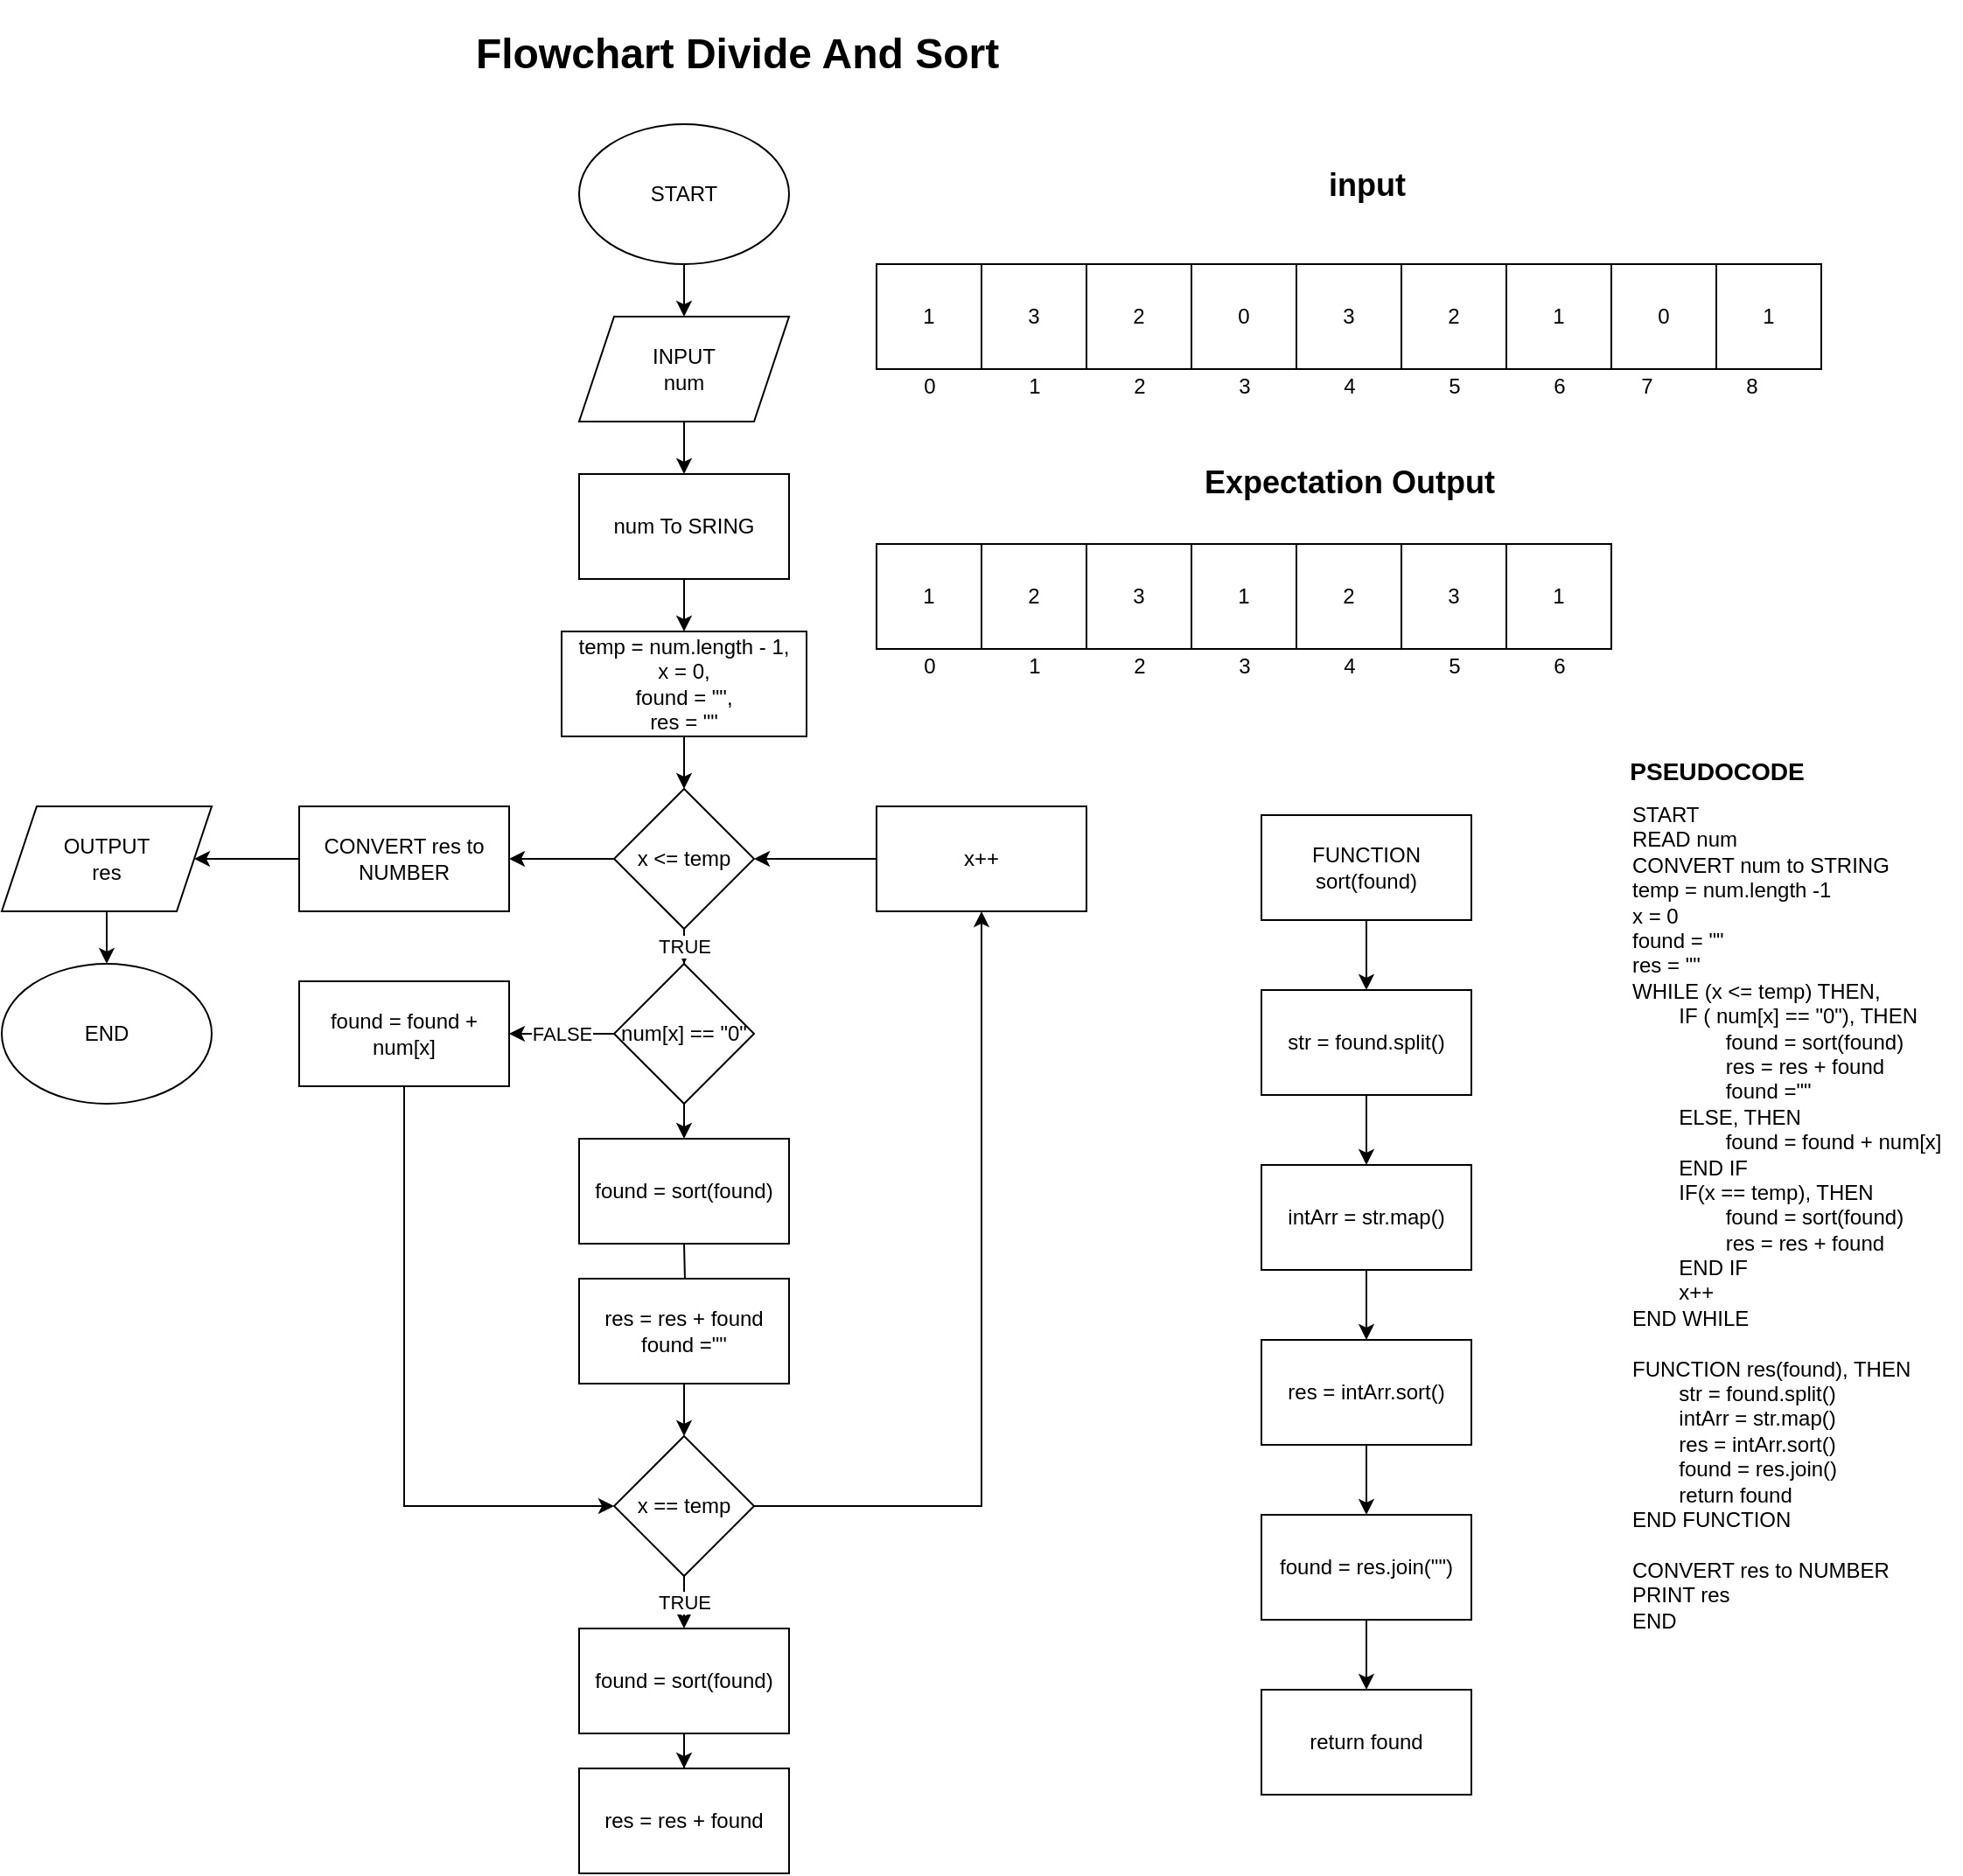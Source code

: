 <mxfile version="16.4.3" type="device"><diagram id="HBcNJFHiYjUddKxgD_QO" name="Page-1"><mxGraphModel dx="1021" dy="500" grid="1" gridSize="10" guides="1" tooltips="1" connect="1" arrows="1" fold="1" page="1" pageScale="1" pageWidth="850" pageHeight="1100" math="0" shadow="0"><root><mxCell id="0"/><mxCell id="1" parent="0"/><mxCell id="XzbsaBfPPzI9dk9W-SNY-57" style="edgeStyle=orthogonalEdgeStyle;rounded=0;orthogonalLoop=1;jettySize=auto;html=1;" parent="1" source="XzbsaBfPPzI9dk9W-SNY-1" target="XzbsaBfPPzI9dk9W-SNY-3" edge="1"><mxGeometry relative="1" as="geometry"/></mxCell><mxCell id="XzbsaBfPPzI9dk9W-SNY-1" value="START" style="ellipse;whiteSpace=wrap;html=1;" parent="1" vertex="1"><mxGeometry x="400" y="80" width="120" height="80" as="geometry"/></mxCell><mxCell id="XzbsaBfPPzI9dk9W-SNY-58" style="edgeStyle=orthogonalEdgeStyle;rounded=0;orthogonalLoop=1;jettySize=auto;html=1;" parent="1" source="XzbsaBfPPzI9dk9W-SNY-3" target="XzbsaBfPPzI9dk9W-SNY-4" edge="1"><mxGeometry relative="1" as="geometry"/></mxCell><mxCell id="XzbsaBfPPzI9dk9W-SNY-3" value="INPUT&lt;br&gt;num" style="shape=parallelogram;perimeter=parallelogramPerimeter;whiteSpace=wrap;html=1;fixedSize=1;" parent="1" vertex="1"><mxGeometry x="400" y="190" width="120" height="60" as="geometry"/></mxCell><mxCell id="XzbsaBfPPzI9dk9W-SNY-59" style="edgeStyle=orthogonalEdgeStyle;rounded=0;orthogonalLoop=1;jettySize=auto;html=1;entryX=0.5;entryY=0;entryDx=0;entryDy=0;" parent="1" source="XzbsaBfPPzI9dk9W-SNY-4" target="XzbsaBfPPzI9dk9W-SNY-5" edge="1"><mxGeometry relative="1" as="geometry"/></mxCell><mxCell id="XzbsaBfPPzI9dk9W-SNY-4" value="num To SRING" style="rounded=0;whiteSpace=wrap;html=1;" parent="1" vertex="1"><mxGeometry x="400" y="280" width="120" height="60" as="geometry"/></mxCell><mxCell id="XzbsaBfPPzI9dk9W-SNY-62" style="edgeStyle=orthogonalEdgeStyle;rounded=0;orthogonalLoop=1;jettySize=auto;html=1;" parent="1" source="XzbsaBfPPzI9dk9W-SNY-5" target="XzbsaBfPPzI9dk9W-SNY-60" edge="1"><mxGeometry relative="1" as="geometry"/></mxCell><mxCell id="XzbsaBfPPzI9dk9W-SNY-5" value="temp = num.length - 1,&lt;br&gt;x = 0,&lt;br&gt;found = &quot;&quot;,&lt;br&gt;res = &quot;&quot;" style="rounded=0;whiteSpace=wrap;html=1;" parent="1" vertex="1"><mxGeometry x="390" y="370" width="140" height="60" as="geometry"/></mxCell><mxCell id="XzbsaBfPPzI9dk9W-SNY-19" value="1" style="whiteSpace=wrap;html=1;aspect=fixed;" parent="1" vertex="1"><mxGeometry x="570" y="160" width="60" height="60" as="geometry"/></mxCell><mxCell id="XzbsaBfPPzI9dk9W-SNY-20" value="3" style="whiteSpace=wrap;html=1;aspect=fixed;" parent="1" vertex="1"><mxGeometry x="630" y="160" width="60" height="60" as="geometry"/></mxCell><mxCell id="XzbsaBfPPzI9dk9W-SNY-21" value="2" style="whiteSpace=wrap;html=1;aspect=fixed;" parent="1" vertex="1"><mxGeometry x="690" y="160" width="60" height="60" as="geometry"/></mxCell><mxCell id="XzbsaBfPPzI9dk9W-SNY-22" value="0" style="whiteSpace=wrap;html=1;aspect=fixed;" parent="1" vertex="1"><mxGeometry x="750" y="160" width="60" height="60" as="geometry"/></mxCell><mxCell id="XzbsaBfPPzI9dk9W-SNY-23" value="3" style="whiteSpace=wrap;html=1;aspect=fixed;" parent="1" vertex="1"><mxGeometry x="810" y="160" width="60" height="60" as="geometry"/></mxCell><mxCell id="XzbsaBfPPzI9dk9W-SNY-24" value="2" style="whiteSpace=wrap;html=1;aspect=fixed;" parent="1" vertex="1"><mxGeometry x="870" y="160" width="60" height="60" as="geometry"/></mxCell><mxCell id="XzbsaBfPPzI9dk9W-SNY-25" value="1" style="whiteSpace=wrap;html=1;aspect=fixed;" parent="1" vertex="1"><mxGeometry x="930" y="160" width="60" height="60" as="geometry"/></mxCell><mxCell id="XzbsaBfPPzI9dk9W-SNY-26" value="0" style="whiteSpace=wrap;html=1;aspect=fixed;" parent="1" vertex="1"><mxGeometry x="990" y="160" width="60" height="60" as="geometry"/></mxCell><mxCell id="XzbsaBfPPzI9dk9W-SNY-27" value="1" style="whiteSpace=wrap;html=1;aspect=fixed;" parent="1" vertex="1"><mxGeometry x="1050" y="160" width="60" height="60" as="geometry"/></mxCell><mxCell id="XzbsaBfPPzI9dk9W-SNY-28" value="0" style="text;html=1;align=center;verticalAlign=middle;resizable=0;points=[];autosize=1;strokeColor=none;fillColor=none;" parent="1" vertex="1"><mxGeometry x="590" y="220" width="20" height="20" as="geometry"/></mxCell><mxCell id="XzbsaBfPPzI9dk9W-SNY-29" value="1" style="text;html=1;align=center;verticalAlign=middle;resizable=0;points=[];autosize=1;strokeColor=none;fillColor=none;" parent="1" vertex="1"><mxGeometry x="650" y="220" width="20" height="20" as="geometry"/></mxCell><mxCell id="XzbsaBfPPzI9dk9W-SNY-30" value="2" style="text;html=1;align=center;verticalAlign=middle;resizable=0;points=[];autosize=1;strokeColor=none;fillColor=none;" parent="1" vertex="1"><mxGeometry x="710" y="220" width="20" height="20" as="geometry"/></mxCell><mxCell id="XzbsaBfPPzI9dk9W-SNY-31" value="3" style="text;html=1;align=center;verticalAlign=middle;resizable=0;points=[];autosize=1;strokeColor=none;fillColor=none;" parent="1" vertex="1"><mxGeometry x="770" y="220" width="20" height="20" as="geometry"/></mxCell><mxCell id="XzbsaBfPPzI9dk9W-SNY-32" value="4" style="text;html=1;align=center;verticalAlign=middle;resizable=0;points=[];autosize=1;strokeColor=none;fillColor=none;" parent="1" vertex="1"><mxGeometry x="830" y="220" width="20" height="20" as="geometry"/></mxCell><mxCell id="XzbsaBfPPzI9dk9W-SNY-33" value="5" style="text;html=1;align=center;verticalAlign=middle;resizable=0;points=[];autosize=1;strokeColor=none;fillColor=none;" parent="1" vertex="1"><mxGeometry x="890" y="220" width="20" height="20" as="geometry"/></mxCell><mxCell id="XzbsaBfPPzI9dk9W-SNY-34" value="6" style="text;html=1;align=center;verticalAlign=middle;resizable=0;points=[];autosize=1;strokeColor=none;fillColor=none;" parent="1" vertex="1"><mxGeometry x="950" y="220" width="20" height="20" as="geometry"/></mxCell><mxCell id="XzbsaBfPPzI9dk9W-SNY-35" value="7" style="text;html=1;align=center;verticalAlign=middle;resizable=0;points=[];autosize=1;strokeColor=none;fillColor=none;" parent="1" vertex="1"><mxGeometry x="1000" y="220" width="20" height="20" as="geometry"/></mxCell><mxCell id="XzbsaBfPPzI9dk9W-SNY-36" value="8" style="text;html=1;align=center;verticalAlign=middle;resizable=0;points=[];autosize=1;strokeColor=none;fillColor=none;" parent="1" vertex="1"><mxGeometry x="1060" y="220" width="20" height="20" as="geometry"/></mxCell><mxCell id="XzbsaBfPPzI9dk9W-SNY-37" value="&lt;h2&gt;input&lt;/h2&gt;" style="text;html=1;align=center;verticalAlign=middle;resizable=0;points=[];autosize=1;strokeColor=none;fillColor=none;" parent="1" vertex="1"><mxGeometry x="820" y="90" width="60" height="50" as="geometry"/></mxCell><mxCell id="XzbsaBfPPzI9dk9W-SNY-38" value="&lt;h2&gt;Expectation Output&lt;/h2&gt;" style="text;html=1;align=center;verticalAlign=middle;resizable=0;points=[];autosize=1;strokeColor=none;fillColor=none;" parent="1" vertex="1"><mxGeometry x="750" y="260" width="180" height="50" as="geometry"/></mxCell><mxCell id="XzbsaBfPPzI9dk9W-SNY-39" value="1" style="whiteSpace=wrap;html=1;aspect=fixed;" parent="1" vertex="1"><mxGeometry x="570" y="320" width="60" height="60" as="geometry"/></mxCell><mxCell id="XzbsaBfPPzI9dk9W-SNY-40" value="2" style="whiteSpace=wrap;html=1;aspect=fixed;" parent="1" vertex="1"><mxGeometry x="630" y="320" width="60" height="60" as="geometry"/></mxCell><mxCell id="XzbsaBfPPzI9dk9W-SNY-41" value="3" style="whiteSpace=wrap;html=1;aspect=fixed;" parent="1" vertex="1"><mxGeometry x="690" y="320" width="60" height="60" as="geometry"/></mxCell><mxCell id="XzbsaBfPPzI9dk9W-SNY-42" value="1" style="whiteSpace=wrap;html=1;aspect=fixed;" parent="1" vertex="1"><mxGeometry x="750" y="320" width="60" height="60" as="geometry"/></mxCell><mxCell id="XzbsaBfPPzI9dk9W-SNY-43" value="2" style="whiteSpace=wrap;html=1;aspect=fixed;" parent="1" vertex="1"><mxGeometry x="810" y="320" width="60" height="60" as="geometry"/></mxCell><mxCell id="XzbsaBfPPzI9dk9W-SNY-44" value="3" style="whiteSpace=wrap;html=1;aspect=fixed;" parent="1" vertex="1"><mxGeometry x="870" y="320" width="60" height="60" as="geometry"/></mxCell><mxCell id="XzbsaBfPPzI9dk9W-SNY-45" value="1" style="whiteSpace=wrap;html=1;aspect=fixed;" parent="1" vertex="1"><mxGeometry x="930" y="320" width="60" height="60" as="geometry"/></mxCell><mxCell id="XzbsaBfPPzI9dk9W-SNY-48" value="0" style="text;html=1;align=center;verticalAlign=middle;resizable=0;points=[];autosize=1;strokeColor=none;fillColor=none;" parent="1" vertex="1"><mxGeometry x="590" y="380" width="20" height="20" as="geometry"/></mxCell><mxCell id="XzbsaBfPPzI9dk9W-SNY-49" value="1" style="text;html=1;align=center;verticalAlign=middle;resizable=0;points=[];autosize=1;strokeColor=none;fillColor=none;" parent="1" vertex="1"><mxGeometry x="650" y="380" width="20" height="20" as="geometry"/></mxCell><mxCell id="XzbsaBfPPzI9dk9W-SNY-50" value="2" style="text;html=1;align=center;verticalAlign=middle;resizable=0;points=[];autosize=1;strokeColor=none;fillColor=none;" parent="1" vertex="1"><mxGeometry x="710" y="380" width="20" height="20" as="geometry"/></mxCell><mxCell id="XzbsaBfPPzI9dk9W-SNY-51" value="3" style="text;html=1;align=center;verticalAlign=middle;resizable=0;points=[];autosize=1;strokeColor=none;fillColor=none;" parent="1" vertex="1"><mxGeometry x="770" y="380" width="20" height="20" as="geometry"/></mxCell><mxCell id="XzbsaBfPPzI9dk9W-SNY-52" value="4" style="text;html=1;align=center;verticalAlign=middle;resizable=0;points=[];autosize=1;strokeColor=none;fillColor=none;" parent="1" vertex="1"><mxGeometry x="830" y="380" width="20" height="20" as="geometry"/></mxCell><mxCell id="XzbsaBfPPzI9dk9W-SNY-53" value="5" style="text;html=1;align=center;verticalAlign=middle;resizable=0;points=[];autosize=1;strokeColor=none;fillColor=none;" parent="1" vertex="1"><mxGeometry x="890" y="380" width="20" height="20" as="geometry"/></mxCell><mxCell id="XzbsaBfPPzI9dk9W-SNY-54" value="6" style="text;html=1;align=center;verticalAlign=middle;resizable=0;points=[];autosize=1;strokeColor=none;fillColor=none;" parent="1" vertex="1"><mxGeometry x="950" y="380" width="20" height="20" as="geometry"/></mxCell><mxCell id="XzbsaBfPPzI9dk9W-SNY-63" value="TRUE" style="edgeStyle=orthogonalEdgeStyle;rounded=0;orthogonalLoop=1;jettySize=auto;html=1;" parent="1" source="XzbsaBfPPzI9dk9W-SNY-60" target="XzbsaBfPPzI9dk9W-SNY-61" edge="1"><mxGeometry relative="1" as="geometry"/></mxCell><mxCell id="flxnvitVwx1vmFmU1Dak-21" style="edgeStyle=orthogonalEdgeStyle;rounded=0;orthogonalLoop=1;jettySize=auto;html=1;" edge="1" parent="1" source="XzbsaBfPPzI9dk9W-SNY-60" target="flxnvitVwx1vmFmU1Dak-17"><mxGeometry relative="1" as="geometry"/></mxCell><mxCell id="XzbsaBfPPzI9dk9W-SNY-60" value="x &amp;lt;= temp" style="rhombus;whiteSpace=wrap;html=1;" parent="1" vertex="1"><mxGeometry x="420" y="460" width="80" height="80" as="geometry"/></mxCell><mxCell id="XzbsaBfPPzI9dk9W-SNY-67" value="FALSE" style="edgeStyle=orthogonalEdgeStyle;rounded=0;orthogonalLoop=1;jettySize=auto;html=1;" parent="1" source="XzbsaBfPPzI9dk9W-SNY-61" target="XzbsaBfPPzI9dk9W-SNY-65" edge="1"><mxGeometry relative="1" as="geometry"/></mxCell><mxCell id="XzbsaBfPPzI9dk9W-SNY-70" style="edgeStyle=orthogonalEdgeStyle;rounded=0;orthogonalLoop=1;jettySize=auto;html=1;entryX=0.5;entryY=0;entryDx=0;entryDy=0;" parent="1" source="XzbsaBfPPzI9dk9W-SNY-61" edge="1"><mxGeometry relative="1" as="geometry"><mxPoint x="460" y="660" as="targetPoint"/></mxGeometry></mxCell><mxCell id="XzbsaBfPPzI9dk9W-SNY-61" value="num[x] == &quot;0&quot;" style="rhombus;whiteSpace=wrap;html=1;" parent="1" vertex="1"><mxGeometry x="420" y="560" width="80" height="80" as="geometry"/></mxCell><mxCell id="XzbsaBfPPzI9dk9W-SNY-79" style="edgeStyle=orthogonalEdgeStyle;rounded=0;orthogonalLoop=1;jettySize=auto;html=1;entryX=0;entryY=0.5;entryDx=0;entryDy=0;" parent="1" source="XzbsaBfPPzI9dk9W-SNY-65" target="XzbsaBfPPzI9dk9W-SNY-73" edge="1"><mxGeometry relative="1" as="geometry"><Array as="points"><mxPoint x="300" y="870"/></Array></mxGeometry></mxCell><mxCell id="XzbsaBfPPzI9dk9W-SNY-65" value="found = found + num[x]" style="rounded=0;whiteSpace=wrap;html=1;" parent="1" vertex="1"><mxGeometry x="240" y="570" width="120" height="60" as="geometry"/></mxCell><mxCell id="XzbsaBfPPzI9dk9W-SNY-72" style="edgeStyle=orthogonalEdgeStyle;rounded=0;orthogonalLoop=1;jettySize=auto;html=1;" parent="1" target="XzbsaBfPPzI9dk9W-SNY-71" edge="1"><mxGeometry relative="1" as="geometry"><mxPoint x="460" y="720" as="sourcePoint"/></mxGeometry></mxCell><mxCell id="XzbsaBfPPzI9dk9W-SNY-80" style="edgeStyle=orthogonalEdgeStyle;rounded=0;orthogonalLoop=1;jettySize=auto;html=1;entryX=0.5;entryY=0;entryDx=0;entryDy=0;" parent="1" source="XzbsaBfPPzI9dk9W-SNY-71" target="XzbsaBfPPzI9dk9W-SNY-73" edge="1"><mxGeometry relative="1" as="geometry"/></mxCell><mxCell id="XzbsaBfPPzI9dk9W-SNY-71" value="res = res + found&lt;br&gt;found =&quot;&quot;" style="rounded=0;whiteSpace=wrap;html=1;" parent="1" vertex="1"><mxGeometry x="400" y="740" width="120" height="60" as="geometry"/></mxCell><mxCell id="XzbsaBfPPzI9dk9W-SNY-77" value="TRUE" style="edgeStyle=orthogonalEdgeStyle;rounded=0;orthogonalLoop=1;jettySize=auto;html=1;" parent="1" source="XzbsaBfPPzI9dk9W-SNY-73" target="XzbsaBfPPzI9dk9W-SNY-75" edge="1"><mxGeometry relative="1" as="geometry"/></mxCell><mxCell id="XzbsaBfPPzI9dk9W-SNY-82" style="edgeStyle=orthogonalEdgeStyle;rounded=0;orthogonalLoop=1;jettySize=auto;html=1;" parent="1" source="XzbsaBfPPzI9dk9W-SNY-73" target="XzbsaBfPPzI9dk9W-SNY-81" edge="1"><mxGeometry relative="1" as="geometry"/></mxCell><mxCell id="XzbsaBfPPzI9dk9W-SNY-73" value="x == temp" style="rhombus;whiteSpace=wrap;html=1;" parent="1" vertex="1"><mxGeometry x="420" y="830" width="80" height="80" as="geometry"/></mxCell><mxCell id="XzbsaBfPPzI9dk9W-SNY-78" style="edgeStyle=orthogonalEdgeStyle;rounded=0;orthogonalLoop=1;jettySize=auto;html=1;" parent="1" source="XzbsaBfPPzI9dk9W-SNY-75" target="XzbsaBfPPzI9dk9W-SNY-76" edge="1"><mxGeometry relative="1" as="geometry"/></mxCell><mxCell id="XzbsaBfPPzI9dk9W-SNY-75" value="found = sort(found)" style="rounded=0;whiteSpace=wrap;html=1;" parent="1" vertex="1"><mxGeometry x="400" y="940" width="120" height="60" as="geometry"/></mxCell><mxCell id="XzbsaBfPPzI9dk9W-SNY-76" value="res = res + found&lt;br&gt;" style="rounded=0;whiteSpace=wrap;html=1;" parent="1" vertex="1"><mxGeometry x="400" y="1020" width="120" height="60" as="geometry"/></mxCell><mxCell id="XzbsaBfPPzI9dk9W-SNY-83" style="edgeStyle=orthogonalEdgeStyle;rounded=0;orthogonalLoop=1;jettySize=auto;html=1;entryX=1;entryY=0.5;entryDx=0;entryDy=0;" parent="1" source="XzbsaBfPPzI9dk9W-SNY-81" target="XzbsaBfPPzI9dk9W-SNY-60" edge="1"><mxGeometry relative="1" as="geometry"/></mxCell><mxCell id="XzbsaBfPPzI9dk9W-SNY-81" value="x++" style="rounded=0;whiteSpace=wrap;html=1;" parent="1" vertex="1"><mxGeometry x="570" y="470" width="120" height="60" as="geometry"/></mxCell><mxCell id="XzbsaBfPPzI9dk9W-SNY-89" value="&lt;h1&gt;Flowchart Divide And Sort&lt;/h1&gt;" style="text;html=1;align=center;verticalAlign=middle;resizable=0;points=[];autosize=1;strokeColor=none;fillColor=none;" parent="1" vertex="1"><mxGeometry x="335" y="15" width="310" height="50" as="geometry"/></mxCell><mxCell id="flxnvitVwx1vmFmU1Dak-1" value="found = sort(found)" style="rounded=0;whiteSpace=wrap;html=1;" vertex="1" parent="1"><mxGeometry x="400" y="660" width="120" height="60" as="geometry"/></mxCell><mxCell id="flxnvitVwx1vmFmU1Dak-9" style="edgeStyle=orthogonalEdgeStyle;rounded=0;orthogonalLoop=1;jettySize=auto;html=1;" edge="1" parent="1" source="flxnvitVwx1vmFmU1Dak-3" target="flxnvitVwx1vmFmU1Dak-4"><mxGeometry relative="1" as="geometry"/></mxCell><mxCell id="flxnvitVwx1vmFmU1Dak-3" value="FUNCTION&lt;br&gt;sort(found)" style="rounded=0;whiteSpace=wrap;html=1;" vertex="1" parent="1"><mxGeometry x="790" y="475" width="120" height="60" as="geometry"/></mxCell><mxCell id="flxnvitVwx1vmFmU1Dak-10" style="edgeStyle=orthogonalEdgeStyle;rounded=0;orthogonalLoop=1;jettySize=auto;html=1;" edge="1" parent="1" source="flxnvitVwx1vmFmU1Dak-4" target="flxnvitVwx1vmFmU1Dak-5"><mxGeometry relative="1" as="geometry"/></mxCell><mxCell id="flxnvitVwx1vmFmU1Dak-4" value="str = found.split()" style="rounded=0;whiteSpace=wrap;html=1;" vertex="1" parent="1"><mxGeometry x="790" y="575" width="120" height="60" as="geometry"/></mxCell><mxCell id="flxnvitVwx1vmFmU1Dak-11" style="edgeStyle=orthogonalEdgeStyle;rounded=0;orthogonalLoop=1;jettySize=auto;html=1;" edge="1" parent="1" source="flxnvitVwx1vmFmU1Dak-5" target="flxnvitVwx1vmFmU1Dak-6"><mxGeometry relative="1" as="geometry"/></mxCell><mxCell id="flxnvitVwx1vmFmU1Dak-5" value="intArr = str.map()" style="rounded=0;whiteSpace=wrap;html=1;" vertex="1" parent="1"><mxGeometry x="790" y="675" width="120" height="60" as="geometry"/></mxCell><mxCell id="flxnvitVwx1vmFmU1Dak-12" style="edgeStyle=orthogonalEdgeStyle;rounded=0;orthogonalLoop=1;jettySize=auto;html=1;" edge="1" parent="1" source="flxnvitVwx1vmFmU1Dak-6" target="flxnvitVwx1vmFmU1Dak-7"><mxGeometry relative="1" as="geometry"/></mxCell><mxCell id="flxnvitVwx1vmFmU1Dak-6" value="res = intArr.sort()" style="rounded=0;whiteSpace=wrap;html=1;" vertex="1" parent="1"><mxGeometry x="790" y="775" width="120" height="60" as="geometry"/></mxCell><mxCell id="flxnvitVwx1vmFmU1Dak-13" style="edgeStyle=orthogonalEdgeStyle;rounded=0;orthogonalLoop=1;jettySize=auto;html=1;" edge="1" parent="1" source="flxnvitVwx1vmFmU1Dak-7" target="flxnvitVwx1vmFmU1Dak-8"><mxGeometry relative="1" as="geometry"/></mxCell><mxCell id="flxnvitVwx1vmFmU1Dak-7" value="found = res.join(&quot;&quot;)" style="whiteSpace=wrap;html=1;" vertex="1" parent="1"><mxGeometry x="790" y="875" width="120" height="60" as="geometry"/></mxCell><mxCell id="flxnvitVwx1vmFmU1Dak-8" value="return found" style="rounded=0;whiteSpace=wrap;html=1;" vertex="1" parent="1"><mxGeometry x="790" y="975" width="120" height="60" as="geometry"/></mxCell><mxCell id="flxnvitVwx1vmFmU1Dak-14" value="&lt;h3&gt;PSEUDOCODE&lt;/h3&gt;" style="text;html=1;align=center;verticalAlign=middle;resizable=0;points=[];autosize=1;strokeColor=none;fillColor=none;" vertex="1" parent="1"><mxGeometry x="990" y="425" width="120" height="50" as="geometry"/></mxCell><mxCell id="flxnvitVwx1vmFmU1Dak-15" value="START&lt;br&gt;&lt;div&gt;READ num&lt;/div&gt;&lt;div&gt;CONVERT num to STRING&lt;/div&gt;&lt;div&gt;temp = num.length -1&lt;/div&gt;&lt;div&gt;x = 0&lt;/div&gt;&lt;div&gt;found = &quot;&quot;&lt;/div&gt;&lt;div&gt;res = &quot;&quot;&lt;/div&gt;&lt;div&gt;WHILE (x &amp;lt;= temp) THEN,&lt;/div&gt;&lt;div&gt;&lt;span style=&quot;white-space: pre&quot;&gt;&#9;&lt;/span&gt;IF ( num[x] == &quot;0&quot;), THEN&lt;br&gt;&lt;/div&gt;&lt;span style=&quot;white-space: pre&quot;&gt;&#9;&lt;span style=&quot;white-space: pre&quot;&gt;&#9;&lt;/span&gt;&lt;/span&gt;&lt;span&gt;found = sort(found)&lt;/span&gt;&lt;br&gt;&lt;span style=&quot;white-space: pre&quot;&gt;&#9;&lt;span style=&quot;white-space: pre&quot;&gt;&#9;&lt;/span&gt;&lt;/span&gt;&lt;span&gt;res = res + found&lt;/span&gt;&lt;br&gt;&lt;div&gt;&lt;span style=&quot;white-space: pre&quot;&gt;&#9;&lt;span style=&quot;white-space: pre&quot;&gt;&#9;&lt;/span&gt;&lt;/span&gt;found =&quot;&quot;&lt;/div&gt;&lt;div&gt;&lt;span style=&quot;white-space: pre&quot;&gt;&#9;&lt;/span&gt;ELSE, THEN&lt;br&gt;&lt;/div&gt;&lt;div&gt;&lt;span style=&quot;white-space: pre&quot;&gt;&#9;&lt;span style=&quot;white-space: pre&quot;&gt;&#9;&lt;/span&gt;&lt;/span&gt;found = found + num[x]&lt;br&gt;&lt;/div&gt;&lt;div&gt;&lt;span style=&quot;white-space: pre&quot;&gt;&#9;&lt;/span&gt;END IF&lt;br&gt;&lt;/div&gt;&lt;div&gt;&lt;span style=&quot;white-space: pre&quot;&gt;&#9;&lt;/span&gt;IF(x == temp), THEN&lt;br&gt;&lt;/div&gt;&lt;div&gt;&lt;span style=&quot;white-space: pre&quot;&gt;&#9;&lt;/span&gt;&lt;span style=&quot;white-space: pre&quot;&gt;&#9;&lt;/span&gt;found = sort(found)&lt;br&gt;&lt;/div&gt;&lt;div&gt;&lt;span style=&quot;white-space: pre&quot;&gt;&#9;&lt;/span&gt;&lt;span style=&quot;white-space: pre&quot;&gt;&#9;&lt;/span&gt;res = res + found&lt;br&gt;&lt;/div&gt;&lt;div&gt;&lt;span style=&quot;white-space: pre&quot;&gt;&#9;&lt;/span&gt;END IF&lt;br&gt;&lt;/div&gt;&lt;div&gt;&lt;span style=&quot;white-space: pre&quot;&gt;&#9;&lt;/span&gt;x++&lt;br&gt;&lt;/div&gt;&lt;div&gt;&lt;span&gt;END WHILE&lt;/span&gt;&lt;br&gt;&lt;/div&gt;&lt;div&gt;&lt;span&gt;&lt;br&gt;&lt;/span&gt;&lt;/div&gt;&lt;div&gt;FUNCTION res(found), THEN&lt;/div&gt;&lt;div&gt;&lt;span style=&quot;white-space: pre&quot;&gt;&#9;&lt;/span&gt;str = found.split()&lt;br&gt;&lt;/div&gt;&lt;div&gt;&lt;span style=&quot;white-space: pre&quot;&gt;&#9;&lt;/span&gt;intArr = str.map()&lt;br&gt;&lt;/div&gt;&lt;div&gt;&lt;span style=&quot;white-space: pre&quot;&gt;&#9;&lt;/span&gt;res = intArr.sort()&lt;br&gt;&lt;/div&gt;&lt;div&gt;&lt;span style=&quot;white-space: pre&quot;&gt;&#9;&lt;/span&gt;found = res.join()&lt;br&gt;&lt;/div&gt;&lt;div&gt;&lt;span style=&quot;white-space: pre&quot;&gt;&#9;&lt;/span&gt;return found&lt;br&gt;&lt;/div&gt;&lt;div&gt;END FUNCTION&lt;/div&gt;&lt;div&gt;&lt;span&gt;&lt;br&gt;&lt;/span&gt;&lt;/div&gt;&lt;div&gt;CONVERT res to NUMBER&lt;/div&gt;&lt;div&gt;PRINT res&lt;/div&gt;&lt;div&gt;END&lt;/div&gt;" style="text;html=1;align=left;verticalAlign=middle;resizable=0;points=[];autosize=1;strokeColor=none;fillColor=none;" vertex="1" parent="1"><mxGeometry x="1000" y="470" width="190" height="470" as="geometry"/></mxCell><mxCell id="flxnvitVwx1vmFmU1Dak-23" style="edgeStyle=orthogonalEdgeStyle;rounded=0;orthogonalLoop=1;jettySize=auto;html=1;entryX=0.5;entryY=0;entryDx=0;entryDy=0;" edge="1" parent="1" source="flxnvitVwx1vmFmU1Dak-16" target="flxnvitVwx1vmFmU1Dak-22"><mxGeometry relative="1" as="geometry"/></mxCell><mxCell id="flxnvitVwx1vmFmU1Dak-16" value="OUTPUT&lt;br&gt;res" style="shape=parallelogram;perimeter=parallelogramPerimeter;whiteSpace=wrap;html=1;fixedSize=1;" vertex="1" parent="1"><mxGeometry x="70" y="470" width="120" height="60" as="geometry"/></mxCell><mxCell id="flxnvitVwx1vmFmU1Dak-20" style="edgeStyle=orthogonalEdgeStyle;rounded=0;orthogonalLoop=1;jettySize=auto;html=1;" edge="1" parent="1" source="flxnvitVwx1vmFmU1Dak-17" target="flxnvitVwx1vmFmU1Dak-16"><mxGeometry relative="1" as="geometry"/></mxCell><mxCell id="flxnvitVwx1vmFmU1Dak-17" value="CONVERT res to NUMBER" style="rounded=0;whiteSpace=wrap;html=1;" vertex="1" parent="1"><mxGeometry x="240" y="470" width="120" height="60" as="geometry"/></mxCell><mxCell id="flxnvitVwx1vmFmU1Dak-22" value="END" style="ellipse;whiteSpace=wrap;html=1;" vertex="1" parent="1"><mxGeometry x="70" y="560" width="120" height="80" as="geometry"/></mxCell></root></mxGraphModel></diagram></mxfile>
